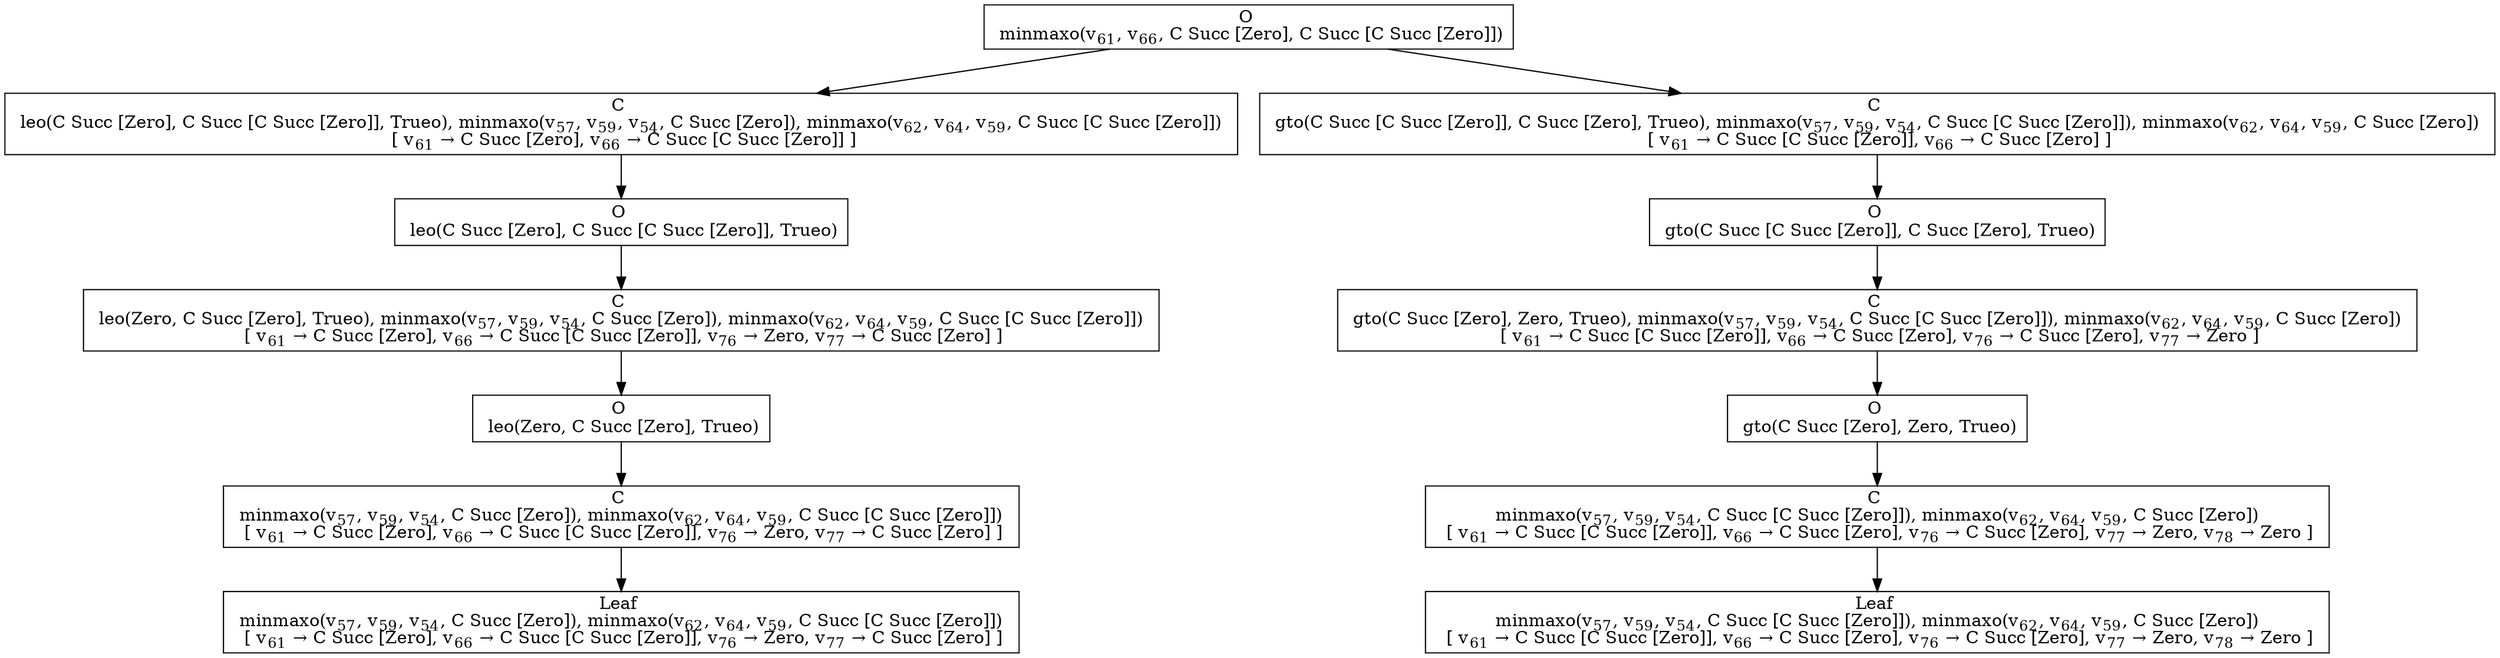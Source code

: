 digraph {
    graph [rankdir=TB
          ,bgcolor=transparent];
    node [shape=box
         ,fillcolor=white
         ,style=filled];
    0 [label=<O <BR/> minmaxo(v<SUB>61</SUB>, v<SUB>66</SUB>, C Succ [Zero], C Succ [C Succ [Zero]])>];
    1 [label=<C <BR/> leo(C Succ [Zero], C Succ [C Succ [Zero]], Trueo), minmaxo(v<SUB>57</SUB>, v<SUB>59</SUB>, v<SUB>54</SUB>, C Succ [Zero]), minmaxo(v<SUB>62</SUB>, v<SUB>64</SUB>, v<SUB>59</SUB>, C Succ [C Succ [Zero]]) <BR/>  [ v<SUB>61</SUB> &rarr; C Succ [Zero], v<SUB>66</SUB> &rarr; C Succ [C Succ [Zero]] ] >];
    2 [label=<C <BR/> gto(C Succ [C Succ [Zero]], C Succ [Zero], Trueo), minmaxo(v<SUB>57</SUB>, v<SUB>59</SUB>, v<SUB>54</SUB>, C Succ [C Succ [Zero]]), minmaxo(v<SUB>62</SUB>, v<SUB>64</SUB>, v<SUB>59</SUB>, C Succ [Zero]) <BR/>  [ v<SUB>61</SUB> &rarr; C Succ [C Succ [Zero]], v<SUB>66</SUB> &rarr; C Succ [Zero] ] >];
    3 [label=<O <BR/> leo(C Succ [Zero], C Succ [C Succ [Zero]], Trueo)>];
    4 [label=<C <BR/> leo(Zero, C Succ [Zero], Trueo), minmaxo(v<SUB>57</SUB>, v<SUB>59</SUB>, v<SUB>54</SUB>, C Succ [Zero]), minmaxo(v<SUB>62</SUB>, v<SUB>64</SUB>, v<SUB>59</SUB>, C Succ [C Succ [Zero]]) <BR/>  [ v<SUB>61</SUB> &rarr; C Succ [Zero], v<SUB>66</SUB> &rarr; C Succ [C Succ [Zero]], v<SUB>76</SUB> &rarr; Zero, v<SUB>77</SUB> &rarr; C Succ [Zero] ] >];
    5 [label=<O <BR/> leo(Zero, C Succ [Zero], Trueo)>];
    6 [label=<C <BR/> minmaxo(v<SUB>57</SUB>, v<SUB>59</SUB>, v<SUB>54</SUB>, C Succ [Zero]), minmaxo(v<SUB>62</SUB>, v<SUB>64</SUB>, v<SUB>59</SUB>, C Succ [C Succ [Zero]]) <BR/>  [ v<SUB>61</SUB> &rarr; C Succ [Zero], v<SUB>66</SUB> &rarr; C Succ [C Succ [Zero]], v<SUB>76</SUB> &rarr; Zero, v<SUB>77</SUB> &rarr; C Succ [Zero] ] >];
    7 [label=<Leaf <BR/> minmaxo(v<SUB>57</SUB>, v<SUB>59</SUB>, v<SUB>54</SUB>, C Succ [Zero]), minmaxo(v<SUB>62</SUB>, v<SUB>64</SUB>, v<SUB>59</SUB>, C Succ [C Succ [Zero]]) <BR/>  [ v<SUB>61</SUB> &rarr; C Succ [Zero], v<SUB>66</SUB> &rarr; C Succ [C Succ [Zero]], v<SUB>76</SUB> &rarr; Zero, v<SUB>77</SUB> &rarr; C Succ [Zero] ] >];
    8 [label=<O <BR/> gto(C Succ [C Succ [Zero]], C Succ [Zero], Trueo)>];
    9 [label=<C <BR/> gto(C Succ [Zero], Zero, Trueo), minmaxo(v<SUB>57</SUB>, v<SUB>59</SUB>, v<SUB>54</SUB>, C Succ [C Succ [Zero]]), minmaxo(v<SUB>62</SUB>, v<SUB>64</SUB>, v<SUB>59</SUB>, C Succ [Zero]) <BR/>  [ v<SUB>61</SUB> &rarr; C Succ [C Succ [Zero]], v<SUB>66</SUB> &rarr; C Succ [Zero], v<SUB>76</SUB> &rarr; C Succ [Zero], v<SUB>77</SUB> &rarr; Zero ] >];
    10 [label=<O <BR/> gto(C Succ [Zero], Zero, Trueo)>];
    11 [label=<C <BR/> minmaxo(v<SUB>57</SUB>, v<SUB>59</SUB>, v<SUB>54</SUB>, C Succ [C Succ [Zero]]), minmaxo(v<SUB>62</SUB>, v<SUB>64</SUB>, v<SUB>59</SUB>, C Succ [Zero]) <BR/>  [ v<SUB>61</SUB> &rarr; C Succ [C Succ [Zero]], v<SUB>66</SUB> &rarr; C Succ [Zero], v<SUB>76</SUB> &rarr; C Succ [Zero], v<SUB>77</SUB> &rarr; Zero, v<SUB>78</SUB> &rarr; Zero ] >];
    12 [label=<Leaf <BR/> minmaxo(v<SUB>57</SUB>, v<SUB>59</SUB>, v<SUB>54</SUB>, C Succ [C Succ [Zero]]), minmaxo(v<SUB>62</SUB>, v<SUB>64</SUB>, v<SUB>59</SUB>, C Succ [Zero]) <BR/>  [ v<SUB>61</SUB> &rarr; C Succ [C Succ [Zero]], v<SUB>66</SUB> &rarr; C Succ [Zero], v<SUB>76</SUB> &rarr; C Succ [Zero], v<SUB>77</SUB> &rarr; Zero, v<SUB>78</SUB> &rarr; Zero ] >];
    0 -> 1 [label=""];
    0 -> 2 [label=""];
    1 -> 3 [label=""];
    2 -> 8 [label=""];
    3 -> 4 [label=""];
    4 -> 5 [label=""];
    5 -> 6 [label=""];
    6 -> 7 [label=""];
    8 -> 9 [label=""];
    9 -> 10 [label=""];
    10 -> 11 [label=""];
    11 -> 12 [label=""];
}